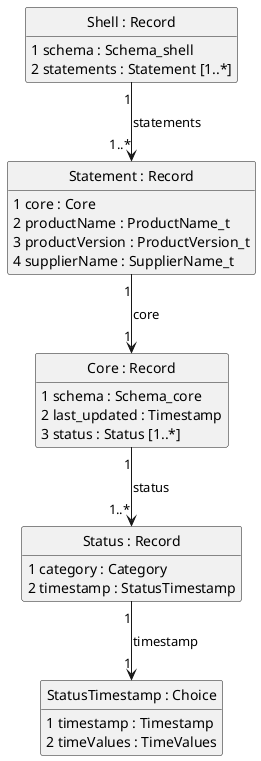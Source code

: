 ' package: https://docs.oasis-open.org/openeox/tbd/schema/shell
' title: EOL and EOS Information
' description: A draft schema for representing End-of-Life (EOL) and End-of-Support (EOS) information in OpenEoX.
' exports: ['Shell']
' config: {'$TypeName': '^[$A-Z][-_$A-Za-z0-9]{0,63}$'}

@startuml
  ' !theme spacelab
  hide empty members
  hide circle

class "Shell : Record" as n0
  n0 : 1 schema : {field} Schema_shell
  n0 : 2 statements : {field} Statement [1..*]

class "Statement : Record" as n1
  n1 : 1 core : {field} Core
  n1 : 2 productName : {field} ProductName_t
  n1 : 3 productVersion : {field} ProductVersion_t
  n1 : 4 supplierName : {field} SupplierName_t

class "Core : Record" as n2
  n2 : 1 schema : {field} Schema_core
  n2 : 2 last_updated : {field} Timestamp
  n2 : 3 status : {field} Status [1..*]

class "Status : Record" as n3
  n3 : 1 category : {field} Category
  n3 : 2 timestamp : {field} StatusTimestamp

class "StatusTimestamp : Choice" as n4
  n4 : 1 timestamp : {field} Timestamp
  n4 : 2 timeValues : {field} TimeValues

  n0 "1" --> "1..*" n1 : statements
  n1 "1" --> "1" n2 : core
  n2 "1" --> "1..*" n3 : status
  n3 "1" --> "1" n4 : timestamp
@enduml
